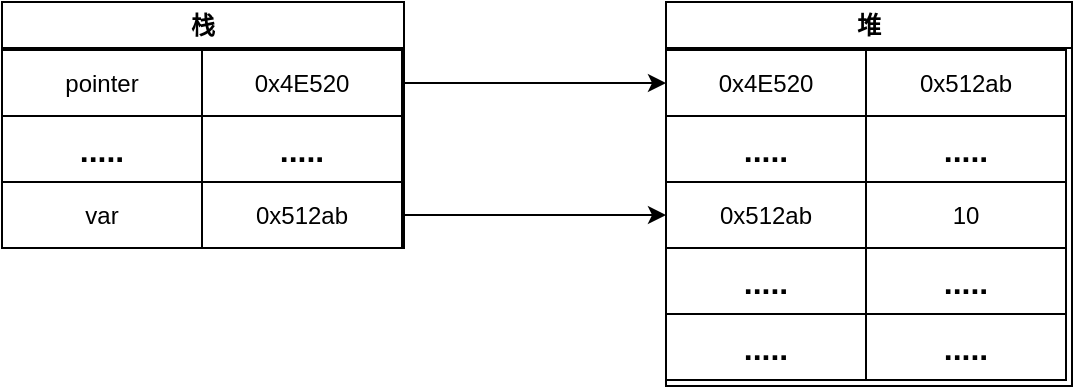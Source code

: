 <mxfile version="22.0.3" type="github">
  <diagram name="第 1 页" id="mniryzBgyxToKu_HHziO">
    <mxGraphModel dx="650" dy="581" grid="0" gridSize="10" guides="1" tooltips="1" connect="1" arrows="1" fold="1" page="0" pageScale="1" pageWidth="827" pageHeight="1169" math="0" shadow="0">
      <root>
        <mxCell id="0" />
        <mxCell id="1" parent="0" />
        <mxCell id="xHQIeb-UbPPJBwZImeDy-104" value="" style="group" vertex="1" connectable="0" parent="1">
          <mxGeometry x="440" y="90" width="535" height="192" as="geometry" />
        </mxCell>
        <mxCell id="xHQIeb-UbPPJBwZImeDy-27" value="堆" style="swimlane;whiteSpace=wrap;html=1;" vertex="1" parent="xHQIeb-UbPPJBwZImeDy-104">
          <mxGeometry x="332" width="203" height="192" as="geometry" />
        </mxCell>
        <mxCell id="xHQIeb-UbPPJBwZImeDy-30" value="" style="group" vertex="1" connectable="0" parent="xHQIeb-UbPPJBwZImeDy-27">
          <mxGeometry y="24" width="200" height="33" as="geometry" />
        </mxCell>
        <mxCell id="xHQIeb-UbPPJBwZImeDy-28" value="0x4E520" style="rounded=0;whiteSpace=wrap;html=1;" vertex="1" parent="xHQIeb-UbPPJBwZImeDy-30">
          <mxGeometry width="100.0" height="33" as="geometry" />
        </mxCell>
        <mxCell id="xHQIeb-UbPPJBwZImeDy-29" value="0x512ab" style="rounded=0;whiteSpace=wrap;html=1;" vertex="1" parent="xHQIeb-UbPPJBwZImeDy-30">
          <mxGeometry x="100.0" width="100.0" height="33" as="geometry" />
        </mxCell>
        <mxCell id="xHQIeb-UbPPJBwZImeDy-50" value="" style="group" vertex="1" connectable="0" parent="xHQIeb-UbPPJBwZImeDy-27">
          <mxGeometry y="57" width="200" height="33" as="geometry" />
        </mxCell>
        <mxCell id="xHQIeb-UbPPJBwZImeDy-51" value="" style="group" vertex="1" connectable="0" parent="xHQIeb-UbPPJBwZImeDy-50">
          <mxGeometry width="200" height="33" as="geometry" />
        </mxCell>
        <mxCell id="xHQIeb-UbPPJBwZImeDy-52" value="&lt;b&gt;&lt;font style=&quot;font-size: 16px;&quot;&gt;.....&lt;/font&gt;&lt;/b&gt;" style="rounded=0;whiteSpace=wrap;html=1;" vertex="1" parent="xHQIeb-UbPPJBwZImeDy-51">
          <mxGeometry width="100.0" height="33" as="geometry" />
        </mxCell>
        <mxCell id="xHQIeb-UbPPJBwZImeDy-53" value="&lt;font style=&quot;font-size: 16px;&quot;&gt;&lt;b&gt;.....&lt;/b&gt;&lt;/font&gt;" style="rounded=0;whiteSpace=wrap;html=1;" vertex="1" parent="xHQIeb-UbPPJBwZImeDy-50">
          <mxGeometry x="100" width="100.0" height="33" as="geometry" />
        </mxCell>
        <mxCell id="xHQIeb-UbPPJBwZImeDy-43" value="" style="group" vertex="1" connectable="0" parent="xHQIeb-UbPPJBwZImeDy-27">
          <mxGeometry y="90" width="200" height="33" as="geometry" />
        </mxCell>
        <mxCell id="xHQIeb-UbPPJBwZImeDy-45" value="10" style="rounded=0;whiteSpace=wrap;html=1;" vertex="1" parent="xHQIeb-UbPPJBwZImeDy-43">
          <mxGeometry x="100.0" width="100.0" height="33" as="geometry" />
        </mxCell>
        <mxCell id="xHQIeb-UbPPJBwZImeDy-44" value="0x512ab" style="rounded=0;whiteSpace=wrap;html=1;" vertex="1" parent="xHQIeb-UbPPJBwZImeDy-43">
          <mxGeometry width="100.0" height="33" as="geometry" />
        </mxCell>
        <mxCell id="xHQIeb-UbPPJBwZImeDy-58" value="" style="group" vertex="1" connectable="0" parent="xHQIeb-UbPPJBwZImeDy-27">
          <mxGeometry y="123" width="200" height="33" as="geometry" />
        </mxCell>
        <mxCell id="xHQIeb-UbPPJBwZImeDy-59" value="" style="group" vertex="1" connectable="0" parent="xHQIeb-UbPPJBwZImeDy-58">
          <mxGeometry width="200" height="33" as="geometry" />
        </mxCell>
        <mxCell id="xHQIeb-UbPPJBwZImeDy-60" value="&lt;b style=&quot;border-color: var(--border-color);&quot;&gt;&lt;font style=&quot;border-color: var(--border-color); font-size: 16px;&quot;&gt;.....&lt;/font&gt;&lt;/b&gt;" style="rounded=0;whiteSpace=wrap;html=1;" vertex="1" parent="xHQIeb-UbPPJBwZImeDy-59">
          <mxGeometry width="100.0" height="33" as="geometry" />
        </mxCell>
        <mxCell id="xHQIeb-UbPPJBwZImeDy-61" value="&lt;b style=&quot;border-color: var(--border-color);&quot;&gt;&lt;font style=&quot;border-color: var(--border-color); font-size: 16px;&quot;&gt;.....&lt;/font&gt;&lt;/b&gt;" style="rounded=0;whiteSpace=wrap;html=1;" vertex="1" parent="xHQIeb-UbPPJBwZImeDy-58">
          <mxGeometry x="100" width="100.0" height="33" as="geometry" />
        </mxCell>
        <mxCell id="xHQIeb-UbPPJBwZImeDy-49" value="" style="group" vertex="1" connectable="0" parent="xHQIeb-UbPPJBwZImeDy-27">
          <mxGeometry y="156" width="200" height="33" as="geometry" />
        </mxCell>
        <mxCell id="xHQIeb-UbPPJBwZImeDy-46" value="" style="group" vertex="1" connectable="0" parent="xHQIeb-UbPPJBwZImeDy-49">
          <mxGeometry width="200" height="33" as="geometry" />
        </mxCell>
        <mxCell id="xHQIeb-UbPPJBwZImeDy-48" value="&lt;b style=&quot;border-color: var(--border-color);&quot;&gt;&lt;font style=&quot;border-color: var(--border-color); font-size: 16px;&quot;&gt;.....&lt;/font&gt;&lt;/b&gt;" style="rounded=0;whiteSpace=wrap;html=1;" vertex="1" parent="xHQIeb-UbPPJBwZImeDy-46">
          <mxGeometry width="100.0" height="33" as="geometry" />
        </mxCell>
        <mxCell id="xHQIeb-UbPPJBwZImeDy-47" value="&lt;b style=&quot;border-color: var(--border-color);&quot;&gt;&lt;font style=&quot;border-color: var(--border-color); font-size: 16px;&quot;&gt;.....&lt;/font&gt;&lt;/b&gt;" style="rounded=0;whiteSpace=wrap;html=1;" vertex="1" parent="xHQIeb-UbPPJBwZImeDy-49">
          <mxGeometry x="100" width="100.0" height="33" as="geometry" />
        </mxCell>
        <mxCell id="xHQIeb-UbPPJBwZImeDy-83" value="栈" style="swimlane;whiteSpace=wrap;html=1;" vertex="1" parent="xHQIeb-UbPPJBwZImeDy-104">
          <mxGeometry width="201" height="123" as="geometry" />
        </mxCell>
        <mxCell id="xHQIeb-UbPPJBwZImeDy-84" value="" style="group" vertex="1" connectable="0" parent="xHQIeb-UbPPJBwZImeDy-83">
          <mxGeometry y="24" width="200" height="33" as="geometry" />
        </mxCell>
        <mxCell id="xHQIeb-UbPPJBwZImeDy-85" value="pointer" style="rounded=0;whiteSpace=wrap;html=1;" vertex="1" parent="xHQIeb-UbPPJBwZImeDy-84">
          <mxGeometry width="100.0" height="33" as="geometry" />
        </mxCell>
        <mxCell id="xHQIeb-UbPPJBwZImeDy-86" value="0x4E520" style="rounded=0;whiteSpace=wrap;html=1;" vertex="1" parent="xHQIeb-UbPPJBwZImeDy-84">
          <mxGeometry x="100.0" width="100.0" height="33" as="geometry" />
        </mxCell>
        <mxCell id="xHQIeb-UbPPJBwZImeDy-87" value="" style="group" vertex="1" connectable="0" parent="xHQIeb-UbPPJBwZImeDy-83">
          <mxGeometry y="57" width="200" height="33" as="geometry" />
        </mxCell>
        <mxCell id="xHQIeb-UbPPJBwZImeDy-88" value="" style="group" vertex="1" connectable="0" parent="xHQIeb-UbPPJBwZImeDy-87">
          <mxGeometry width="200" height="33" as="geometry" />
        </mxCell>
        <mxCell id="xHQIeb-UbPPJBwZImeDy-89" value="&lt;b&gt;&lt;font style=&quot;font-size: 16px;&quot;&gt;.....&lt;/font&gt;&lt;/b&gt;" style="rounded=0;whiteSpace=wrap;html=1;" vertex="1" parent="xHQIeb-UbPPJBwZImeDy-88">
          <mxGeometry width="100.0" height="33" as="geometry" />
        </mxCell>
        <mxCell id="xHQIeb-UbPPJBwZImeDy-90" value="&lt;font style=&quot;font-size: 16px;&quot;&gt;&lt;b&gt;.....&lt;/b&gt;&lt;/font&gt;" style="rounded=0;whiteSpace=wrap;html=1;" vertex="1" parent="xHQIeb-UbPPJBwZImeDy-87">
          <mxGeometry x="100" width="100.0" height="33" as="geometry" />
        </mxCell>
        <mxCell id="xHQIeb-UbPPJBwZImeDy-91" value="" style="group" vertex="1" connectable="0" parent="xHQIeb-UbPPJBwZImeDy-83">
          <mxGeometry y="90" width="200" height="33" as="geometry" />
        </mxCell>
        <mxCell id="xHQIeb-UbPPJBwZImeDy-92" value="0x512ab" style="rounded=0;whiteSpace=wrap;html=1;" vertex="1" parent="xHQIeb-UbPPJBwZImeDy-91">
          <mxGeometry x="100.0" width="100.0" height="33" as="geometry" />
        </mxCell>
        <mxCell id="xHQIeb-UbPPJBwZImeDy-93" value="var" style="rounded=0;whiteSpace=wrap;html=1;" vertex="1" parent="xHQIeb-UbPPJBwZImeDy-91">
          <mxGeometry width="100.0" height="33" as="geometry" />
        </mxCell>
        <mxCell id="xHQIeb-UbPPJBwZImeDy-102" style="edgeStyle=orthogonalEdgeStyle;rounded=0;orthogonalLoop=1;jettySize=auto;html=1;entryX=0;entryY=0.5;entryDx=0;entryDy=0;" edge="1" parent="xHQIeb-UbPPJBwZImeDy-104" source="xHQIeb-UbPPJBwZImeDy-86" target="xHQIeb-UbPPJBwZImeDy-28">
          <mxGeometry relative="1" as="geometry" />
        </mxCell>
        <mxCell id="xHQIeb-UbPPJBwZImeDy-103" style="edgeStyle=orthogonalEdgeStyle;rounded=0;orthogonalLoop=1;jettySize=auto;html=1;entryX=0;entryY=0.5;entryDx=0;entryDy=0;" edge="1" parent="xHQIeb-UbPPJBwZImeDy-104" source="xHQIeb-UbPPJBwZImeDy-92" target="xHQIeb-UbPPJBwZImeDy-44">
          <mxGeometry relative="1" as="geometry" />
        </mxCell>
      </root>
    </mxGraphModel>
  </diagram>
</mxfile>
